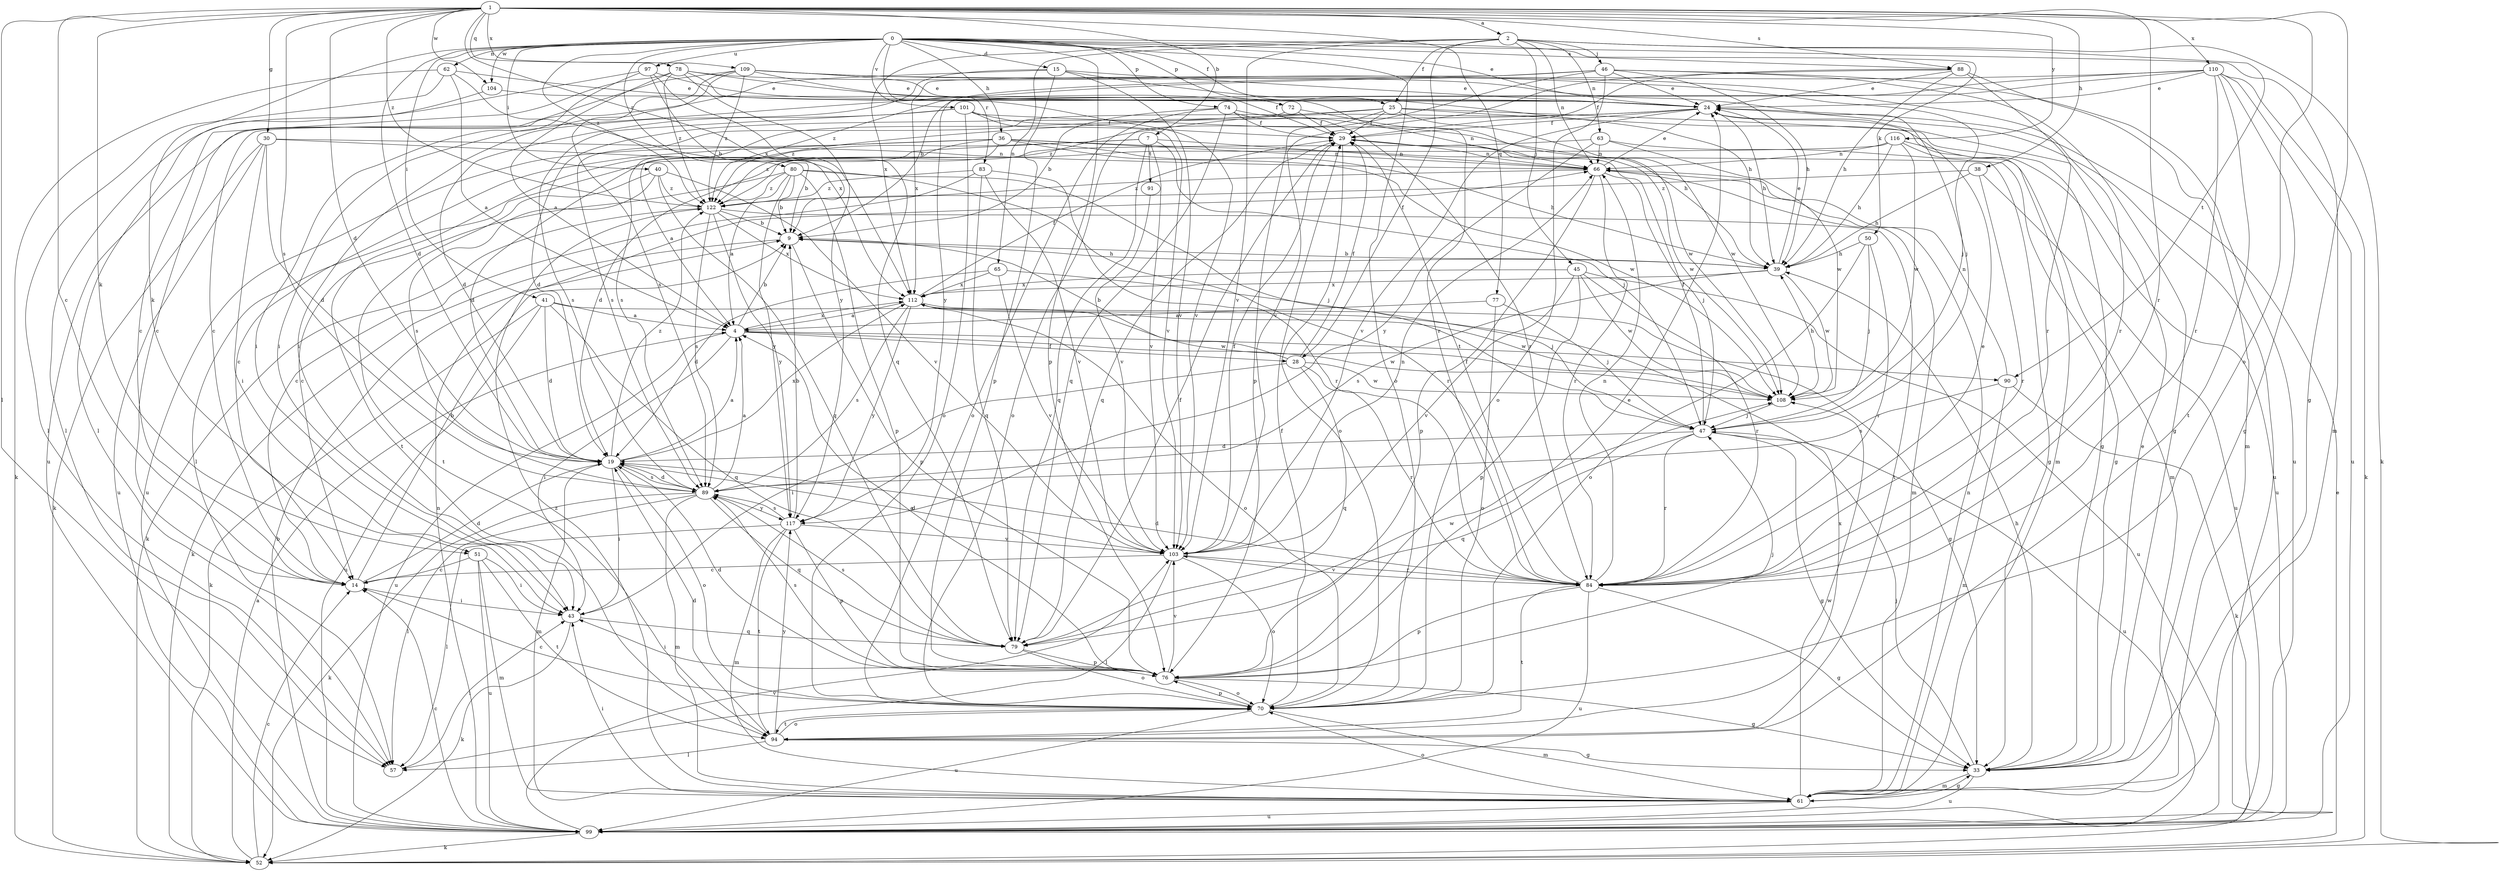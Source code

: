 strict digraph  {
0;
1;
2;
4;
7;
9;
14;
15;
19;
24;
25;
28;
29;
30;
33;
36;
38;
39;
40;
41;
43;
45;
46;
47;
50;
51;
52;
57;
61;
62;
63;
65;
66;
70;
72;
74;
76;
77;
78;
79;
80;
83;
84;
88;
89;
90;
91;
94;
97;
99;
101;
103;
104;
108;
109;
110;
112;
116;
117;
122;
0 -> 15  [label=d];
0 -> 19  [label=d];
0 -> 24  [label=e];
0 -> 25  [label=f];
0 -> 36  [label=h];
0 -> 40  [label=i];
0 -> 41  [label=i];
0 -> 50  [label=k];
0 -> 51  [label=k];
0 -> 61  [label=m];
0 -> 62  [label=n];
0 -> 70  [label=o];
0 -> 72  [label=p];
0 -> 74  [label=p];
0 -> 76  [label=p];
0 -> 80  [label=r];
0 -> 83  [label=r];
0 -> 88  [label=s];
0 -> 97  [label=u];
0 -> 101  [label=v];
0 -> 104  [label=w];
0 -> 122  [label=z];
1 -> 2  [label=a];
1 -> 7  [label=b];
1 -> 14  [label=c];
1 -> 19  [label=d];
1 -> 30  [label=g];
1 -> 33  [label=g];
1 -> 38  [label=h];
1 -> 51  [label=k];
1 -> 57  [label=l];
1 -> 70  [label=o];
1 -> 77  [label=q];
1 -> 78  [label=q];
1 -> 84  [label=r];
1 -> 88  [label=s];
1 -> 89  [label=s];
1 -> 104  [label=w];
1 -> 109  [label=x];
1 -> 110  [label=x];
1 -> 112  [label=x];
1 -> 116  [label=y];
1 -> 122  [label=z];
2 -> 25  [label=f];
2 -> 28  [label=f];
2 -> 45  [label=j];
2 -> 46  [label=j];
2 -> 52  [label=k];
2 -> 63  [label=n];
2 -> 65  [label=n];
2 -> 66  [label=n];
2 -> 90  [label=t];
2 -> 103  [label=v];
2 -> 112  [label=x];
4 -> 9  [label=b];
4 -> 28  [label=f];
4 -> 43  [label=i];
4 -> 90  [label=t];
4 -> 99  [label=u];
4 -> 108  [label=w];
4 -> 112  [label=x];
7 -> 19  [label=d];
7 -> 47  [label=j];
7 -> 66  [label=n];
7 -> 79  [label=q];
7 -> 91  [label=t];
7 -> 94  [label=t];
7 -> 103  [label=v];
9 -> 39  [label=h];
9 -> 52  [label=k];
9 -> 76  [label=p];
14 -> 9  [label=b];
14 -> 19  [label=d];
14 -> 43  [label=i];
15 -> 24  [label=e];
15 -> 39  [label=h];
15 -> 43  [label=i];
15 -> 76  [label=p];
15 -> 99  [label=u];
15 -> 103  [label=v];
19 -> 4  [label=a];
19 -> 43  [label=i];
19 -> 61  [label=m];
19 -> 70  [label=o];
19 -> 89  [label=s];
19 -> 112  [label=x];
19 -> 122  [label=z];
24 -> 29  [label=f];
24 -> 39  [label=h];
24 -> 89  [label=s];
24 -> 99  [label=u];
24 -> 103  [label=v];
24 -> 122  [label=z];
25 -> 29  [label=f];
25 -> 33  [label=g];
25 -> 61  [label=m];
25 -> 70  [label=o];
25 -> 89  [label=s];
25 -> 108  [label=w];
25 -> 122  [label=z];
28 -> 9  [label=b];
28 -> 29  [label=f];
28 -> 43  [label=i];
28 -> 79  [label=q];
28 -> 84  [label=r];
28 -> 108  [label=w];
29 -> 66  [label=n];
29 -> 70  [label=o];
29 -> 79  [label=q];
29 -> 108  [label=w];
30 -> 9  [label=b];
30 -> 19  [label=d];
30 -> 43  [label=i];
30 -> 52  [label=k];
30 -> 66  [label=n];
30 -> 99  [label=u];
33 -> 24  [label=e];
33 -> 39  [label=h];
33 -> 47  [label=j];
33 -> 61  [label=m];
33 -> 99  [label=u];
36 -> 4  [label=a];
36 -> 14  [label=c];
36 -> 33  [label=g];
36 -> 39  [label=h];
36 -> 66  [label=n];
36 -> 99  [label=u];
36 -> 108  [label=w];
36 -> 122  [label=z];
38 -> 39  [label=h];
38 -> 84  [label=r];
38 -> 99  [label=u];
38 -> 122  [label=z];
39 -> 9  [label=b];
39 -> 24  [label=e];
39 -> 89  [label=s];
39 -> 108  [label=w];
39 -> 112  [label=x];
40 -> 79  [label=q];
40 -> 89  [label=s];
40 -> 94  [label=t];
40 -> 103  [label=v];
40 -> 122  [label=z];
41 -> 4  [label=a];
41 -> 19  [label=d];
41 -> 52  [label=k];
41 -> 79  [label=q];
41 -> 99  [label=u];
41 -> 108  [label=w];
43 -> 52  [label=k];
43 -> 79  [label=q];
45 -> 76  [label=p];
45 -> 84  [label=r];
45 -> 99  [label=u];
45 -> 103  [label=v];
45 -> 108  [label=w];
45 -> 112  [label=x];
46 -> 24  [label=e];
46 -> 33  [label=g];
46 -> 39  [label=h];
46 -> 70  [label=o];
46 -> 76  [label=p];
46 -> 99  [label=u];
46 -> 112  [label=x];
46 -> 117  [label=y];
47 -> 19  [label=d];
47 -> 29  [label=f];
47 -> 33  [label=g];
47 -> 79  [label=q];
47 -> 84  [label=r];
47 -> 99  [label=u];
50 -> 39  [label=h];
50 -> 47  [label=j];
50 -> 70  [label=o];
50 -> 84  [label=r];
51 -> 14  [label=c];
51 -> 43  [label=i];
51 -> 61  [label=m];
51 -> 94  [label=t];
51 -> 99  [label=u];
52 -> 4  [label=a];
52 -> 14  [label=c];
52 -> 24  [label=e];
57 -> 43  [label=i];
61 -> 33  [label=g];
61 -> 43  [label=i];
61 -> 66  [label=n];
61 -> 70  [label=o];
61 -> 99  [label=u];
61 -> 108  [label=w];
61 -> 122  [label=z];
62 -> 4  [label=a];
62 -> 24  [label=e];
62 -> 52  [label=k];
62 -> 57  [label=l];
62 -> 112  [label=x];
63 -> 19  [label=d];
63 -> 33  [label=g];
63 -> 66  [label=n];
63 -> 108  [label=w];
63 -> 117  [label=y];
65 -> 19  [label=d];
65 -> 47  [label=j];
65 -> 103  [label=v];
65 -> 112  [label=x];
66 -> 24  [label=e];
66 -> 47  [label=j];
66 -> 61  [label=m];
66 -> 76  [label=p];
66 -> 84  [label=r];
66 -> 122  [label=z];
70 -> 14  [label=c];
70 -> 29  [label=f];
70 -> 61  [label=m];
70 -> 76  [label=p];
70 -> 94  [label=t];
70 -> 99  [label=u];
72 -> 19  [label=d];
72 -> 29  [label=f];
72 -> 108  [label=w];
74 -> 9  [label=b];
74 -> 29  [label=f];
74 -> 66  [label=n];
74 -> 70  [label=o];
74 -> 79  [label=q];
74 -> 84  [label=r];
76 -> 4  [label=a];
76 -> 19  [label=d];
76 -> 24  [label=e];
76 -> 33  [label=g];
76 -> 43  [label=i];
76 -> 47  [label=j];
76 -> 70  [label=o];
76 -> 89  [label=s];
76 -> 103  [label=v];
77 -> 4  [label=a];
77 -> 47  [label=j];
77 -> 70  [label=o];
78 -> 4  [label=a];
78 -> 14  [label=c];
78 -> 24  [label=e];
78 -> 47  [label=j];
78 -> 103  [label=v];
78 -> 117  [label=y];
78 -> 122  [label=z];
79 -> 29  [label=f];
79 -> 70  [label=o];
79 -> 76  [label=p];
79 -> 89  [label=s];
79 -> 108  [label=w];
80 -> 4  [label=a];
80 -> 9  [label=b];
80 -> 14  [label=c];
80 -> 47  [label=j];
80 -> 76  [label=p];
80 -> 84  [label=r];
80 -> 117  [label=y];
80 -> 122  [label=z];
83 -> 14  [label=c];
83 -> 79  [label=q];
83 -> 84  [label=r];
83 -> 103  [label=v];
83 -> 122  [label=z];
84 -> 19  [label=d];
84 -> 24  [label=e];
84 -> 29  [label=f];
84 -> 33  [label=g];
84 -> 66  [label=n];
84 -> 76  [label=p];
84 -> 94  [label=t];
84 -> 99  [label=u];
84 -> 103  [label=v];
88 -> 24  [label=e];
88 -> 29  [label=f];
88 -> 39  [label=h];
88 -> 61  [label=m];
88 -> 84  [label=r];
88 -> 103  [label=v];
89 -> 4  [label=a];
89 -> 19  [label=d];
89 -> 52  [label=k];
89 -> 57  [label=l];
89 -> 61  [label=m];
89 -> 79  [label=q];
89 -> 117  [label=y];
90 -> 52  [label=k];
90 -> 61  [label=m];
90 -> 66  [label=n];
90 -> 89  [label=s];
91 -> 103  [label=v];
94 -> 19  [label=d];
94 -> 33  [label=g];
94 -> 57  [label=l];
94 -> 70  [label=o];
94 -> 112  [label=x];
94 -> 117  [label=y];
97 -> 9  [label=b];
97 -> 24  [label=e];
97 -> 43  [label=i];
97 -> 57  [label=l];
97 -> 79  [label=q];
99 -> 9  [label=b];
99 -> 14  [label=c];
99 -> 52  [label=k];
99 -> 66  [label=n];
99 -> 103  [label=v];
101 -> 19  [label=d];
101 -> 29  [label=f];
101 -> 39  [label=h];
101 -> 70  [label=o];
101 -> 89  [label=s];
101 -> 103  [label=v];
103 -> 14  [label=c];
103 -> 19  [label=d];
103 -> 29  [label=f];
103 -> 57  [label=l];
103 -> 66  [label=n];
103 -> 70  [label=o];
103 -> 84  [label=r];
104 -> 57  [label=l];
104 -> 84  [label=r];
108 -> 39  [label=h];
108 -> 47  [label=j];
109 -> 14  [label=c];
109 -> 24  [label=e];
109 -> 29  [label=f];
109 -> 43  [label=i];
109 -> 47  [label=j];
109 -> 84  [label=r];
109 -> 89  [label=s];
109 -> 122  [label=z];
110 -> 9  [label=b];
110 -> 14  [label=c];
110 -> 24  [label=e];
110 -> 33  [label=g];
110 -> 52  [label=k];
110 -> 84  [label=r];
110 -> 94  [label=t];
110 -> 99  [label=u];
110 -> 122  [label=z];
112 -> 4  [label=a];
112 -> 29  [label=f];
112 -> 33  [label=g];
112 -> 70  [label=o];
112 -> 89  [label=s];
112 -> 108  [label=w];
112 -> 117  [label=y];
116 -> 39  [label=h];
116 -> 57  [label=l];
116 -> 61  [label=m];
116 -> 66  [label=n];
116 -> 99  [label=u];
116 -> 108  [label=w];
117 -> 9  [label=b];
117 -> 57  [label=l];
117 -> 61  [label=m];
117 -> 76  [label=p];
117 -> 89  [label=s];
117 -> 94  [label=t];
117 -> 103  [label=v];
122 -> 9  [label=b];
122 -> 52  [label=k];
122 -> 89  [label=s];
122 -> 94  [label=t];
122 -> 112  [label=x];
122 -> 117  [label=y];
}
